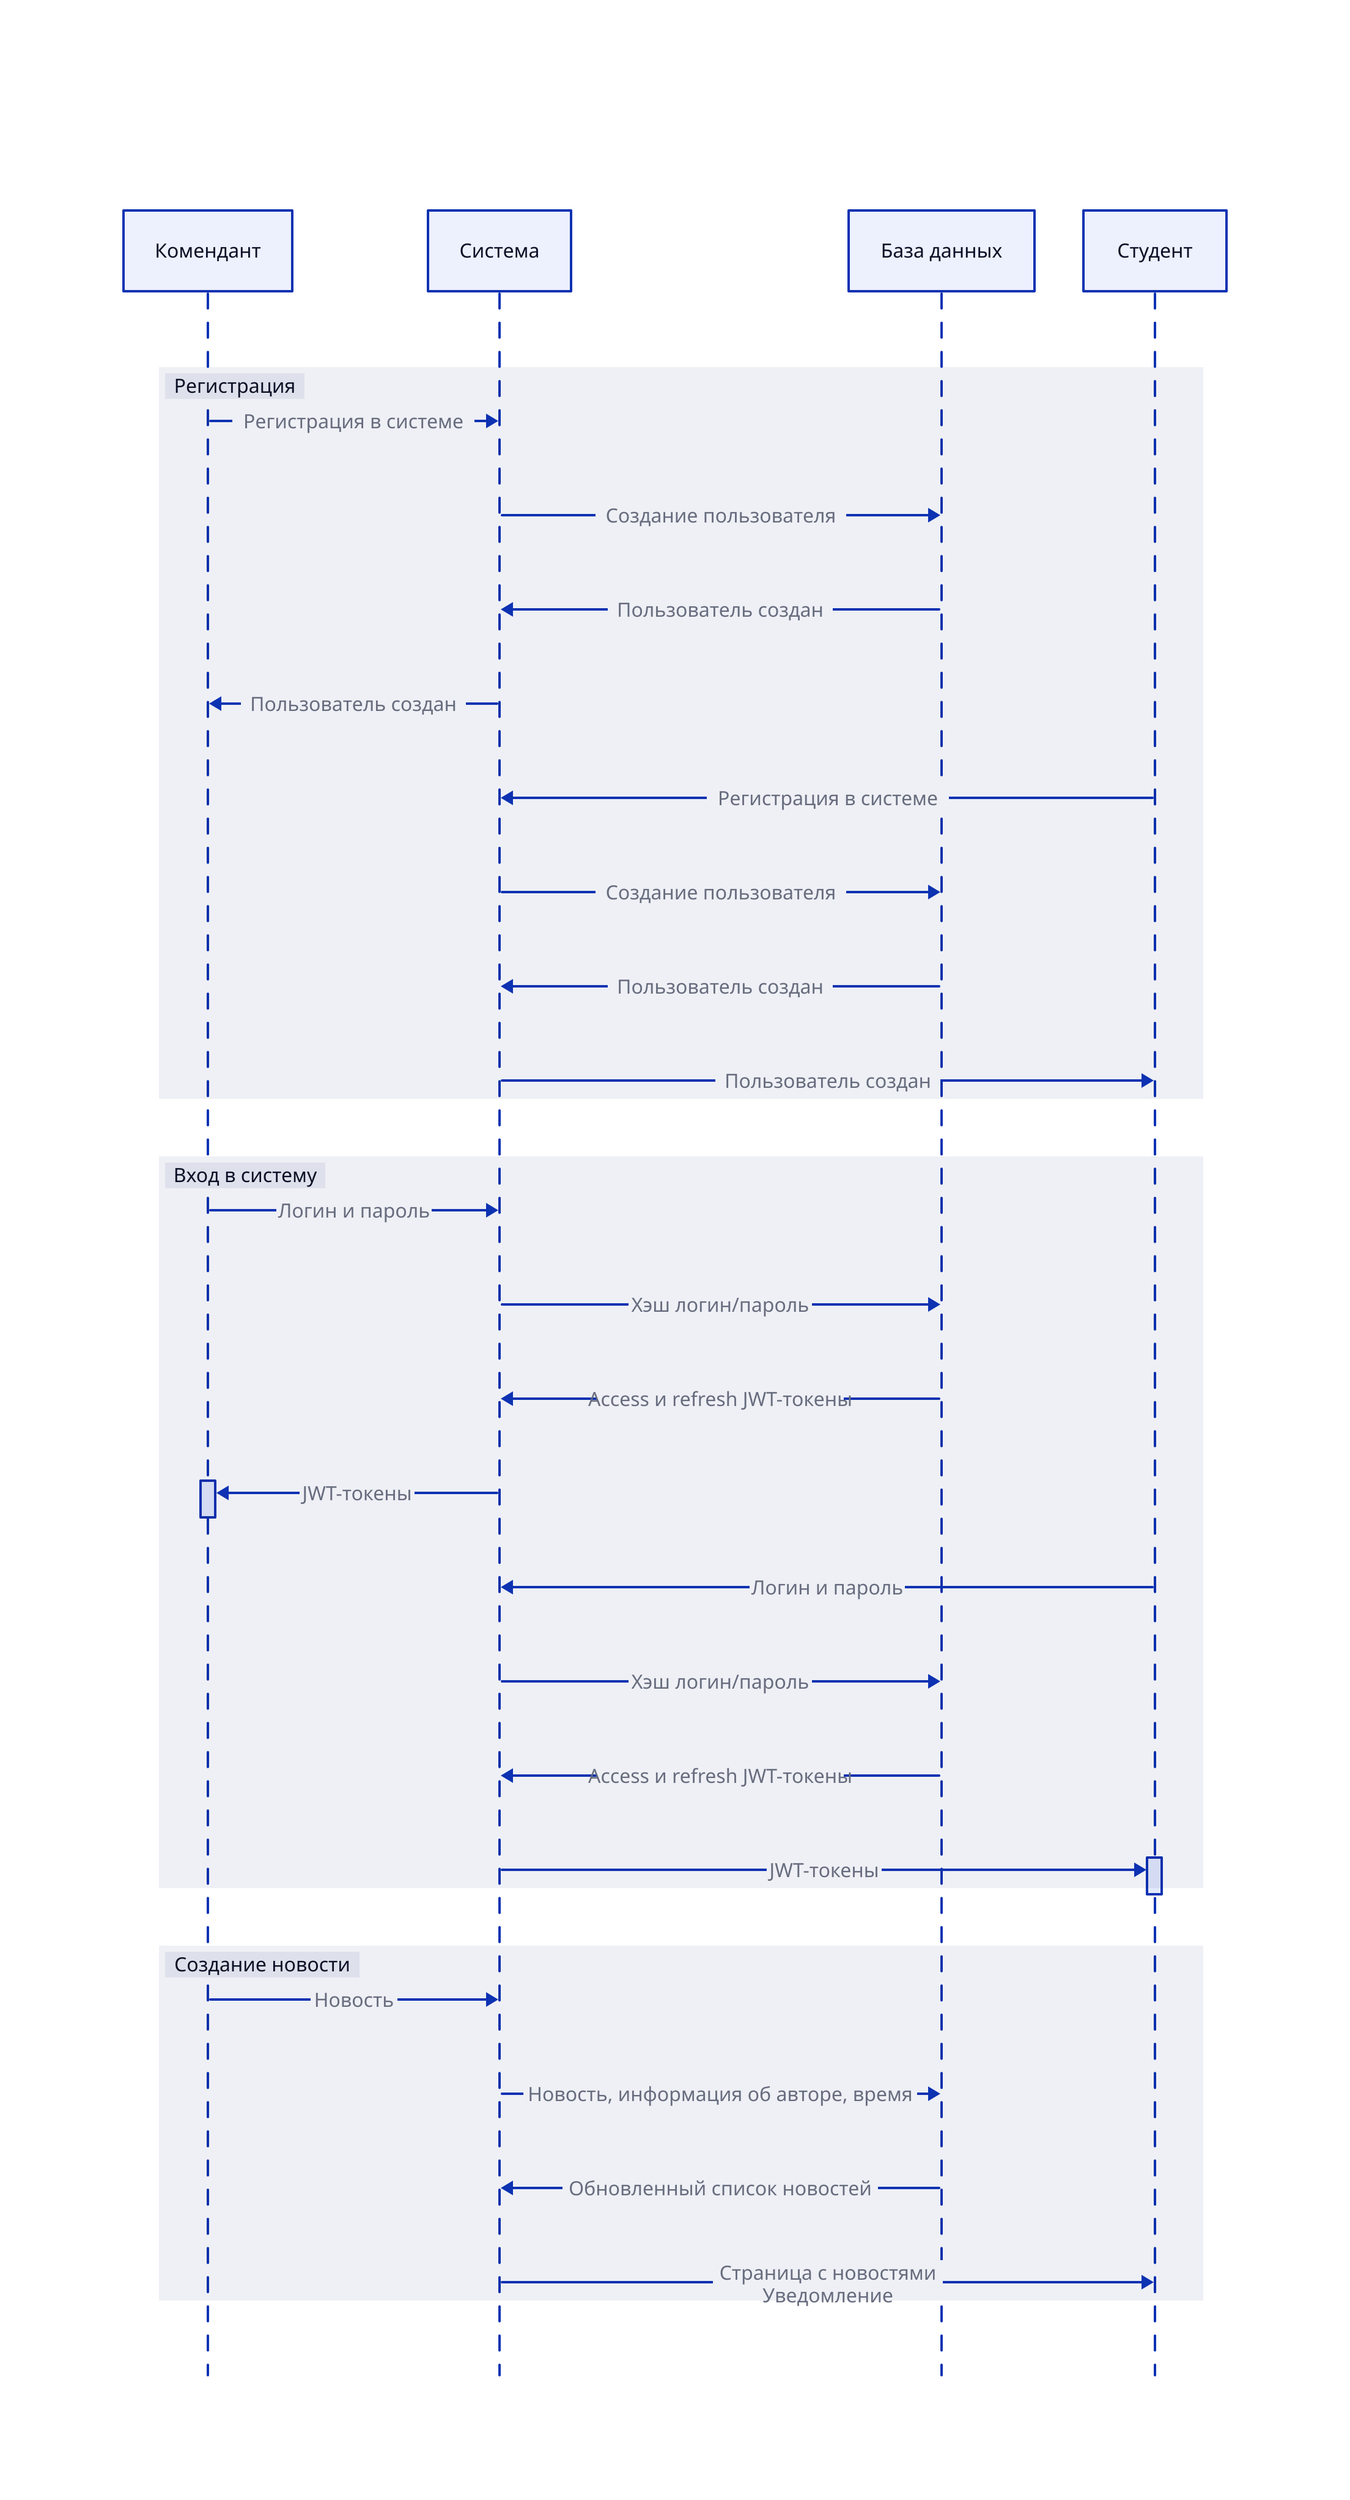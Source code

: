 shape: sequence_diagram
Комендант
Система
База данных
Студент
title: |md
  # Создание новости
| {near: top-center}
Регистрация: {
  Комендант -> Система: Регистрация в системе
  Система -> База данных: Создание пользователя
  База данных -> Система: Пользователь создан
  Система -> Комендант: Пользователь создан
  Студент -> Система: Регистрация в системе
  Система -> База данных: Создание пользователя
  База данных -> Система: Пользователь создан
  Система -> Студент: Пользователь создан
}
Вход в систему: {
  Комендант -> Система: Логин и пароль
  Система -> База данных: Хэш логин/пароль
  База данных -> Система: Access и refresh JWT-токены
  Система -> Комендант.cookie: JWT-токены
  Студент -> Система: Логин и пароль
  Система -> База данных: Хэш логин/пароль
  База данных -> Система: Access и refresh JWT-токены
  Система -> Студент.cookie: JWT-токены
}
Создание новости: {
  Комендант -> Система: Новость
  Система -> База данных: Новость, информация об авторе, время
  База данных -> Система: Обновленный список новостей
  Система -> Студент: Страница с новостями\n Уведомление
}